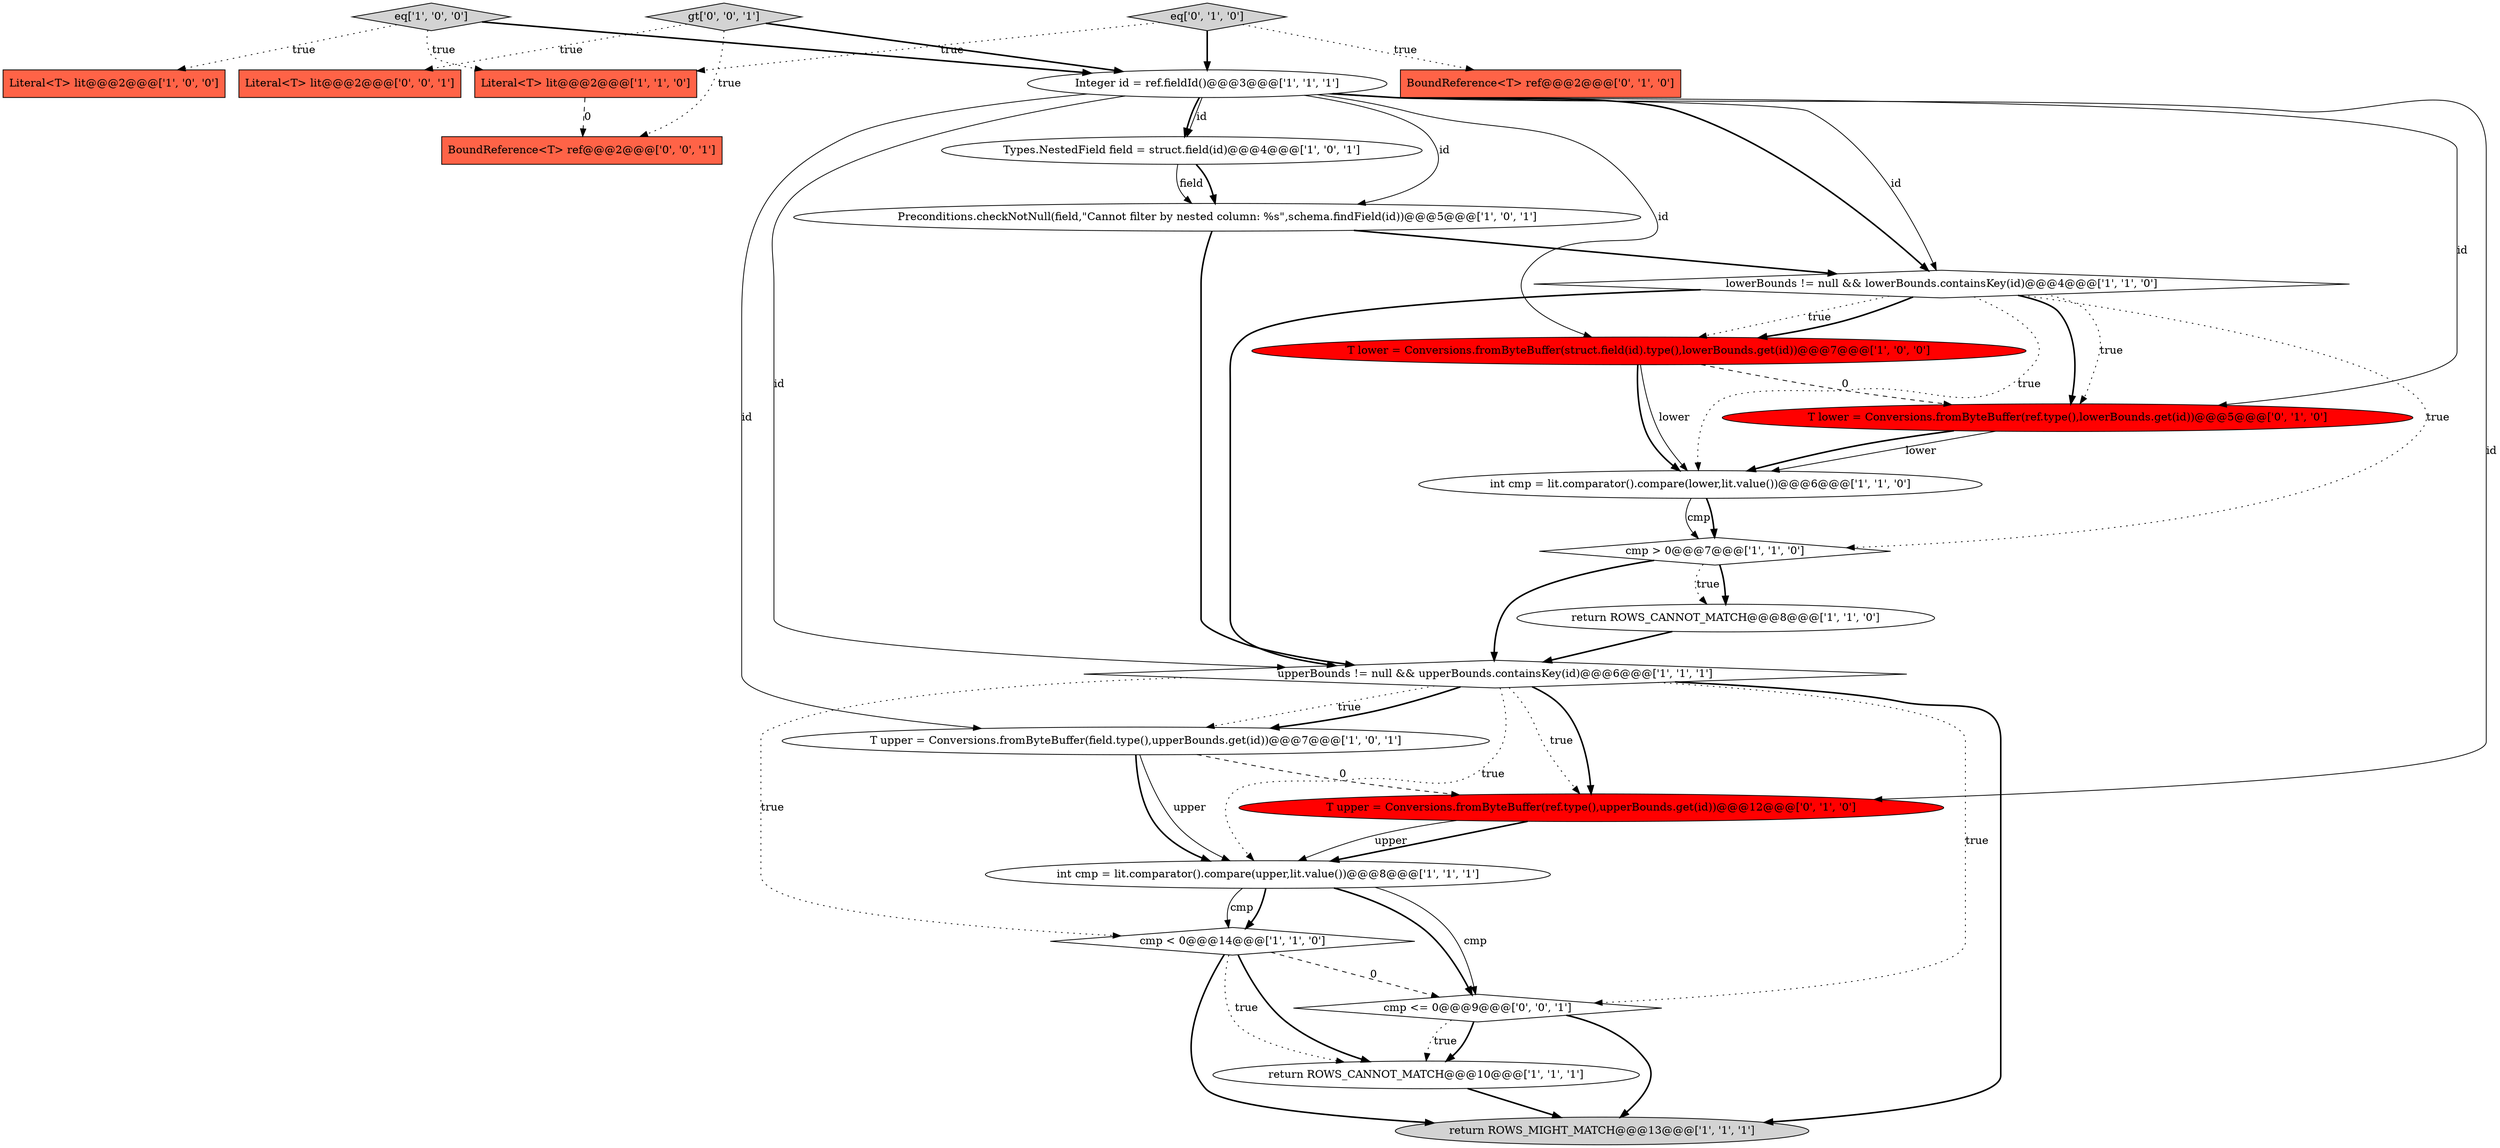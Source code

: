 digraph {
14 [style = filled, label = "cmp > 0@@@7@@@['1', '1', '0']", fillcolor = white, shape = diamond image = "AAA0AAABBB1BBB"];
3 [style = filled, label = "Types.NestedField field = struct.field(id)@@@4@@@['1', '0', '1']", fillcolor = white, shape = ellipse image = "AAA0AAABBB1BBB"];
20 [style = filled, label = "T upper = Conversions.fromByteBuffer(ref.type(),upperBounds.get(id))@@@12@@@['0', '1', '0']", fillcolor = red, shape = ellipse image = "AAA1AAABBB2BBB"];
1 [style = filled, label = "return ROWS_CANNOT_MATCH@@@8@@@['1', '1', '0']", fillcolor = white, shape = ellipse image = "AAA0AAABBB1BBB"];
2 [style = filled, label = "return ROWS_MIGHT_MATCH@@@13@@@['1', '1', '1']", fillcolor = lightgray, shape = ellipse image = "AAA0AAABBB1BBB"];
17 [style = filled, label = "BoundReference<T> ref@@@2@@@['0', '1', '0']", fillcolor = tomato, shape = box image = "AAA0AAABBB2BBB"];
0 [style = filled, label = "return ROWS_CANNOT_MATCH@@@10@@@['1', '1', '1']", fillcolor = white, shape = ellipse image = "AAA0AAABBB1BBB"];
21 [style = filled, label = "cmp <= 0@@@9@@@['0', '0', '1']", fillcolor = white, shape = diamond image = "AAA0AAABBB3BBB"];
7 [style = filled, label = "eq['1', '0', '0']", fillcolor = lightgray, shape = diamond image = "AAA0AAABBB1BBB"];
19 [style = filled, label = "eq['0', '1', '0']", fillcolor = lightgray, shape = diamond image = "AAA0AAABBB2BBB"];
11 [style = filled, label = "T upper = Conversions.fromByteBuffer(field.type(),upperBounds.get(id))@@@7@@@['1', '0', '1']", fillcolor = white, shape = ellipse image = "AAA0AAABBB1BBB"];
12 [style = filled, label = "Literal<T> lit@@@2@@@['1', '0', '0']", fillcolor = tomato, shape = box image = "AAA0AAABBB1BBB"];
15 [style = filled, label = "Preconditions.checkNotNull(field,\"Cannot filter by nested column: %s\",schema.findField(id))@@@5@@@['1', '0', '1']", fillcolor = white, shape = ellipse image = "AAA0AAABBB1BBB"];
22 [style = filled, label = "gt['0', '0', '1']", fillcolor = lightgray, shape = diamond image = "AAA0AAABBB3BBB"];
5 [style = filled, label = "upperBounds != null && upperBounds.containsKey(id)@@@6@@@['1', '1', '1']", fillcolor = white, shape = diamond image = "AAA0AAABBB1BBB"];
6 [style = filled, label = "Integer id = ref.fieldId()@@@3@@@['1', '1', '1']", fillcolor = white, shape = ellipse image = "AAA0AAABBB1BBB"];
13 [style = filled, label = "Literal<T> lit@@@2@@@['1', '1', '0']", fillcolor = tomato, shape = box image = "AAA0AAABBB1BBB"];
23 [style = filled, label = "Literal<T> lit@@@2@@@['0', '0', '1']", fillcolor = tomato, shape = box image = "AAA0AAABBB3BBB"];
24 [style = filled, label = "BoundReference<T> ref@@@2@@@['0', '0', '1']", fillcolor = tomato, shape = box image = "AAA0AAABBB3BBB"];
8 [style = filled, label = "T lower = Conversions.fromByteBuffer(struct.field(id).type(),lowerBounds.get(id))@@@7@@@['1', '0', '0']", fillcolor = red, shape = ellipse image = "AAA1AAABBB1BBB"];
9 [style = filled, label = "int cmp = lit.comparator().compare(lower,lit.value())@@@6@@@['1', '1', '0']", fillcolor = white, shape = ellipse image = "AAA0AAABBB1BBB"];
16 [style = filled, label = "cmp < 0@@@14@@@['1', '1', '0']", fillcolor = white, shape = diamond image = "AAA0AAABBB1BBB"];
10 [style = filled, label = "int cmp = lit.comparator().compare(upper,lit.value())@@@8@@@['1', '1', '1']", fillcolor = white, shape = ellipse image = "AAA0AAABBB1BBB"];
18 [style = filled, label = "T lower = Conversions.fromByteBuffer(ref.type(),lowerBounds.get(id))@@@5@@@['0', '1', '0']", fillcolor = red, shape = ellipse image = "AAA1AAABBB2BBB"];
4 [style = filled, label = "lowerBounds != null && lowerBounds.containsKey(id)@@@4@@@['1', '1', '0']", fillcolor = white, shape = diamond image = "AAA0AAABBB1BBB"];
1->5 [style = bold, label=""];
6->3 [style = bold, label=""];
4->18 [style = dotted, label="true"];
16->0 [style = bold, label=""];
11->10 [style = solid, label="upper"];
6->15 [style = solid, label="id"];
11->20 [style = dashed, label="0"];
22->23 [style = dotted, label="true"];
21->0 [style = bold, label=""];
5->20 [style = bold, label=""];
9->14 [style = solid, label="cmp"];
19->17 [style = dotted, label="true"];
6->4 [style = solid, label="id"];
5->10 [style = dotted, label="true"];
6->3 [style = solid, label="id"];
7->13 [style = dotted, label="true"];
21->0 [style = dotted, label="true"];
0->2 [style = bold, label=""];
4->8 [style = dotted, label="true"];
4->18 [style = bold, label=""];
8->9 [style = solid, label="lower"];
3->15 [style = bold, label=""];
10->21 [style = bold, label=""];
19->13 [style = dotted, label="true"];
22->24 [style = dotted, label="true"];
16->2 [style = bold, label=""];
4->14 [style = dotted, label="true"];
6->18 [style = solid, label="id"];
19->6 [style = bold, label=""];
16->21 [style = dashed, label="0"];
14->1 [style = bold, label=""];
15->5 [style = bold, label=""];
7->12 [style = dotted, label="true"];
21->2 [style = bold, label=""];
20->10 [style = bold, label=""];
6->11 [style = solid, label="id"];
6->4 [style = bold, label=""];
5->2 [style = bold, label=""];
13->24 [style = dashed, label="0"];
20->10 [style = solid, label="upper"];
5->11 [style = dotted, label="true"];
18->9 [style = solid, label="lower"];
10->16 [style = bold, label=""];
16->0 [style = dotted, label="true"];
6->5 [style = solid, label="id"];
3->15 [style = solid, label="field"];
11->10 [style = bold, label=""];
6->20 [style = solid, label="id"];
7->6 [style = bold, label=""];
15->4 [style = bold, label=""];
8->9 [style = bold, label=""];
9->14 [style = bold, label=""];
18->9 [style = bold, label=""];
5->16 [style = dotted, label="true"];
4->8 [style = bold, label=""];
5->20 [style = dotted, label="true"];
5->21 [style = dotted, label="true"];
8->18 [style = dashed, label="0"];
5->11 [style = bold, label=""];
14->1 [style = dotted, label="true"];
6->8 [style = solid, label="id"];
4->9 [style = dotted, label="true"];
10->21 [style = solid, label="cmp"];
4->5 [style = bold, label=""];
10->16 [style = solid, label="cmp"];
22->6 [style = bold, label=""];
14->5 [style = bold, label=""];
}
